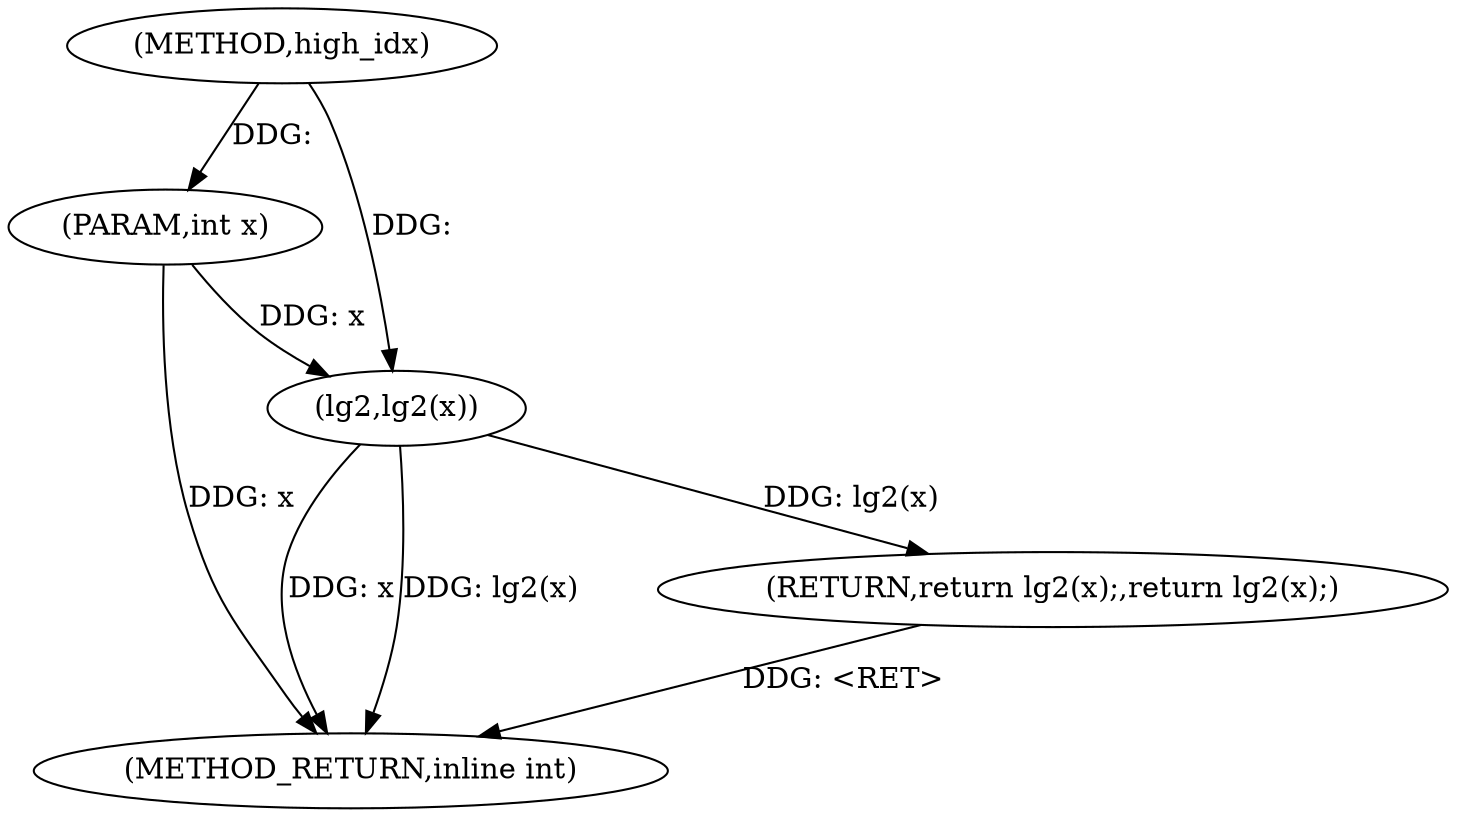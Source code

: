 digraph "high_idx" {  
"1001883" [label = "(METHOD,high_idx)" ]
"1001889" [label = "(METHOD_RETURN,inline int)" ]
"1001884" [label = "(PARAM,int x)" ]
"1001886" [label = "(RETURN,return lg2(x);,return lg2(x);)" ]
"1001887" [label = "(lg2,lg2(x))" ]
  "1001886" -> "1001889"  [ label = "DDG: <RET>"] 
  "1001884" -> "1001889"  [ label = "DDG: x"] 
  "1001887" -> "1001889"  [ label = "DDG: x"] 
  "1001887" -> "1001889"  [ label = "DDG: lg2(x)"] 
  "1001883" -> "1001884"  [ label = "DDG: "] 
  "1001887" -> "1001886"  [ label = "DDG: lg2(x)"] 
  "1001884" -> "1001887"  [ label = "DDG: x"] 
  "1001883" -> "1001887"  [ label = "DDG: "] 
}
